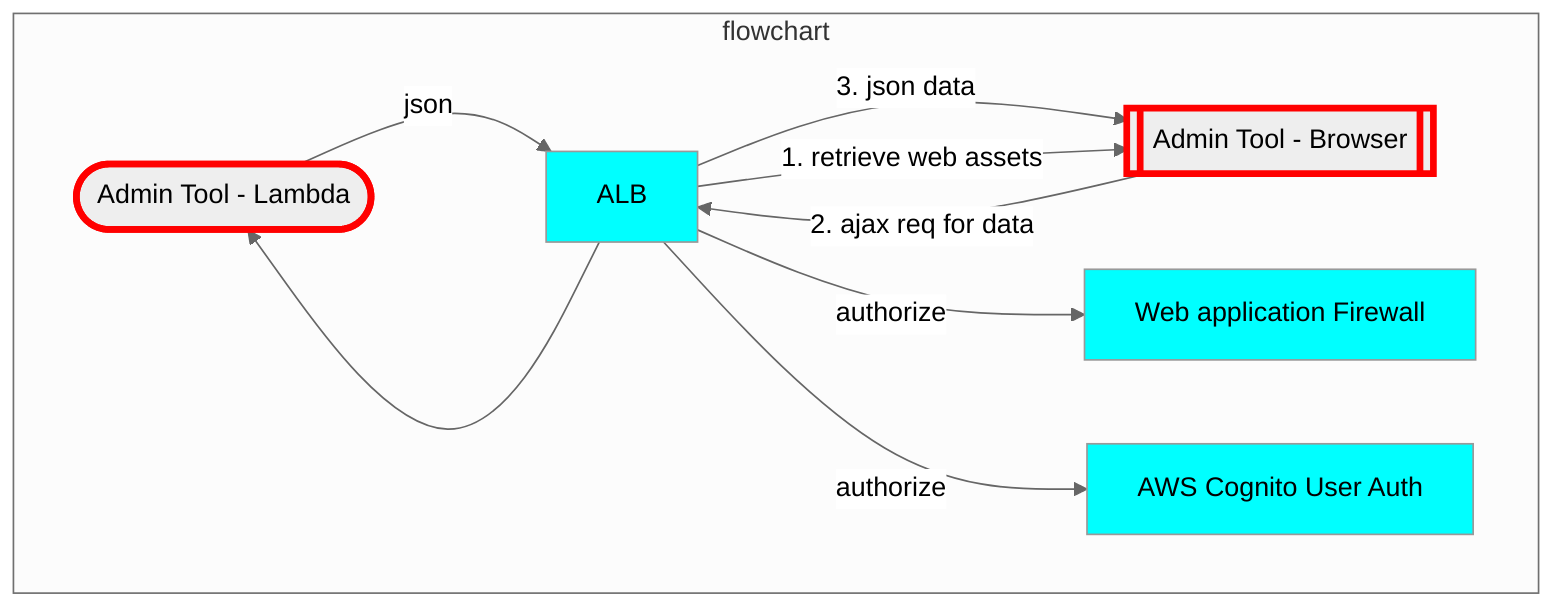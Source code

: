 %%{init: {'theme': 'neutral', 'securityLevel': 'loose'}}%%
graph TD
  ADMIN([Admin Tool - Lambda])
  click ADMIN href "https://github.com/CDLUC3/mrt-admin-lambda" "source code"
  ADMINWEB[[Admin Tool - Browser]]
  click ADMINWEB href "https://github.com/CDLUC3/mrt-admin-lambda" "source code"
  WAF[Web application Firewall]
  COG[AWS Cognito User Auth]

  subgraph flowchart
    ALB --> ADMIN
    ADMIN --> |json| ALB
    ADMINWEB --> |2. ajax req for data| ALB
    ALB --> |3. json data| ADMINWEB
    ALB --> |1. retrieve web assets|ADMINWEB
    ALB --> |authorize| WAF
    ALB --> |authorize| COG
  end
  style ADMIN stroke:red,stroke-width:4px
  style ADMINWEB stroke:red,stroke-width:4px
  style ALB fill:cyan
  style WAF fill:cyan
  style COG fill:cyan